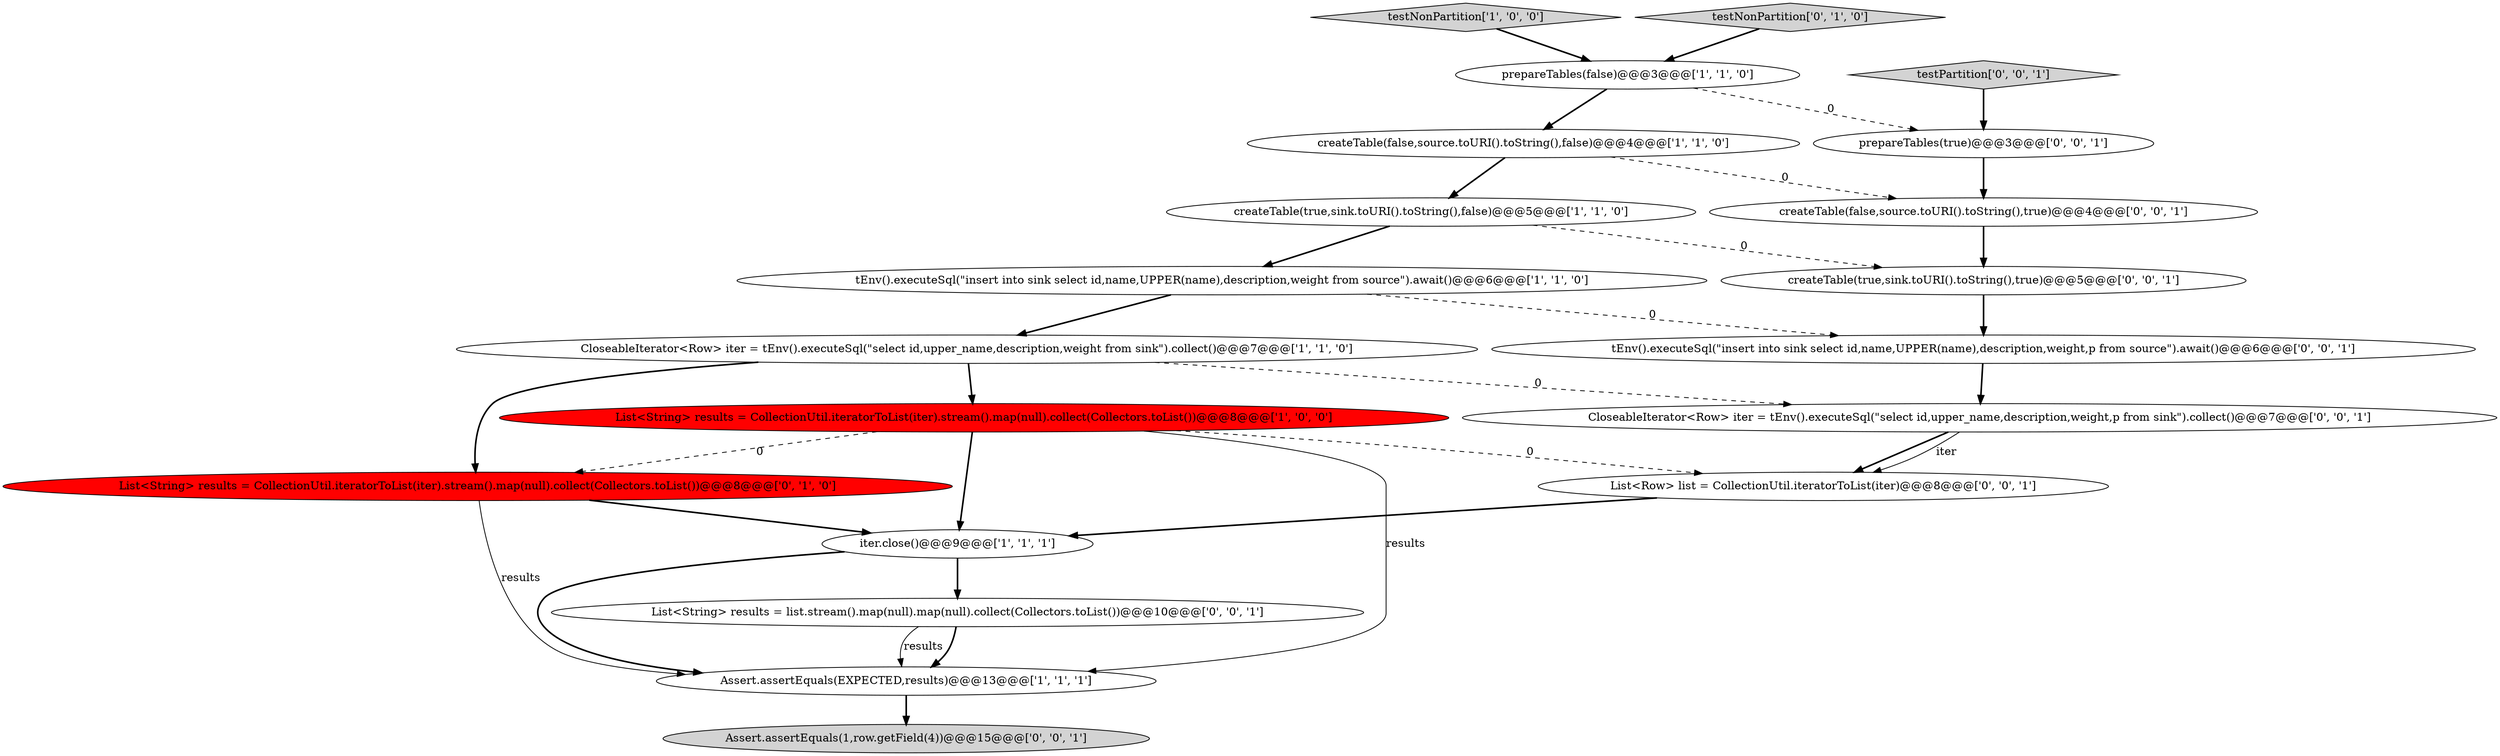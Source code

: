 digraph {
5 [style = filled, label = "createTable(true,sink.toURI().toString(),false)@@@5@@@['1', '1', '0']", fillcolor = white, shape = ellipse image = "AAA0AAABBB1BBB"];
9 [style = filled, label = "List<String> results = CollectionUtil.iteratorToList(iter).stream().map(null).collect(Collectors.toList())@@@8@@@['0', '1', '0']", fillcolor = red, shape = ellipse image = "AAA1AAABBB2BBB"];
11 [style = filled, label = "prepareTables(true)@@@3@@@['0', '0', '1']", fillcolor = white, shape = ellipse image = "AAA0AAABBB3BBB"];
12 [style = filled, label = "createTable(true,sink.toURI().toString(),true)@@@5@@@['0', '0', '1']", fillcolor = white, shape = ellipse image = "AAA0AAABBB3BBB"];
18 [style = filled, label = "Assert.assertEquals(1,row.getField(4))@@@15@@@['0', '0', '1']", fillcolor = lightgray, shape = ellipse image = "AAA0AAABBB3BBB"];
0 [style = filled, label = "Assert.assertEquals(EXPECTED,results)@@@13@@@['1', '1', '1']", fillcolor = white, shape = ellipse image = "AAA0AAABBB1BBB"];
3 [style = filled, label = "iter.close()@@@9@@@['1', '1', '1']", fillcolor = white, shape = ellipse image = "AAA0AAABBB1BBB"];
6 [style = filled, label = "List<String> results = CollectionUtil.iteratorToList(iter).stream().map(null).collect(Collectors.toList())@@@8@@@['1', '0', '0']", fillcolor = red, shape = ellipse image = "AAA1AAABBB1BBB"];
7 [style = filled, label = "tEnv().executeSql(\"insert into sink select id,name,UPPER(name),description,weight from source\").await()@@@6@@@['1', '1', '0']", fillcolor = white, shape = ellipse image = "AAA0AAABBB1BBB"];
16 [style = filled, label = "CloseableIterator<Row> iter = tEnv().executeSql(\"select id,upper_name,description,weight,p from sink\").collect()@@@7@@@['0', '0', '1']", fillcolor = white, shape = ellipse image = "AAA0AAABBB3BBB"];
1 [style = filled, label = "prepareTables(false)@@@3@@@['1', '1', '0']", fillcolor = white, shape = ellipse image = "AAA0AAABBB1BBB"];
19 [style = filled, label = "List<Row> list = CollectionUtil.iteratorToList(iter)@@@8@@@['0', '0', '1']", fillcolor = white, shape = ellipse image = "AAA0AAABBB3BBB"];
8 [style = filled, label = "createTable(false,source.toURI().toString(),false)@@@4@@@['1', '1', '0']", fillcolor = white, shape = ellipse image = "AAA0AAABBB1BBB"];
4 [style = filled, label = "testNonPartition['1', '0', '0']", fillcolor = lightgray, shape = diamond image = "AAA0AAABBB1BBB"];
10 [style = filled, label = "testNonPartition['0', '1', '0']", fillcolor = lightgray, shape = diamond image = "AAA0AAABBB2BBB"];
13 [style = filled, label = "createTable(false,source.toURI().toString(),true)@@@4@@@['0', '0', '1']", fillcolor = white, shape = ellipse image = "AAA0AAABBB3BBB"];
14 [style = filled, label = "List<String> results = list.stream().map(null).map(null).collect(Collectors.toList())@@@10@@@['0', '0', '1']", fillcolor = white, shape = ellipse image = "AAA0AAABBB3BBB"];
17 [style = filled, label = "testPartition['0', '0', '1']", fillcolor = lightgray, shape = diamond image = "AAA0AAABBB3BBB"];
2 [style = filled, label = "CloseableIterator<Row> iter = tEnv().executeSql(\"select id,upper_name,description,weight from sink\").collect()@@@7@@@['1', '1', '0']", fillcolor = white, shape = ellipse image = "AAA0AAABBB1BBB"];
15 [style = filled, label = "tEnv().executeSql(\"insert into sink select id,name,UPPER(name),description,weight,p from source\").await()@@@6@@@['0', '0', '1']", fillcolor = white, shape = ellipse image = "AAA0AAABBB3BBB"];
6->3 [style = bold, label=""];
5->12 [style = dashed, label="0"];
1->8 [style = bold, label=""];
2->6 [style = bold, label=""];
3->14 [style = bold, label=""];
6->9 [style = dashed, label="0"];
12->15 [style = bold, label=""];
2->9 [style = bold, label=""];
16->19 [style = bold, label=""];
15->16 [style = bold, label=""];
16->19 [style = solid, label="iter"];
3->0 [style = bold, label=""];
8->13 [style = dashed, label="0"];
13->12 [style = bold, label=""];
8->5 [style = bold, label=""];
14->0 [style = bold, label=""];
14->0 [style = solid, label="results"];
7->2 [style = bold, label=""];
1->11 [style = dashed, label="0"];
2->16 [style = dashed, label="0"];
11->13 [style = bold, label=""];
6->19 [style = dashed, label="0"];
7->15 [style = dashed, label="0"];
9->3 [style = bold, label=""];
5->7 [style = bold, label=""];
0->18 [style = bold, label=""];
4->1 [style = bold, label=""];
10->1 [style = bold, label=""];
19->3 [style = bold, label=""];
6->0 [style = solid, label="results"];
9->0 [style = solid, label="results"];
17->11 [style = bold, label=""];
}
